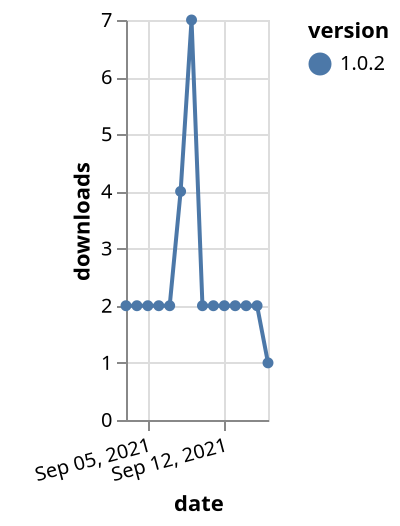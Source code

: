 {"$schema": "https://vega.github.io/schema/vega-lite/v5.json", "description": "A simple bar chart with embedded data.", "data": {"values": [{"date": "2021-09-03", "total": 573, "delta": 2, "version": "1.0.2"}, {"date": "2021-09-04", "total": 575, "delta": 2, "version": "1.0.2"}, {"date": "2021-09-05", "total": 577, "delta": 2, "version": "1.0.2"}, {"date": "2021-09-06", "total": 579, "delta": 2, "version": "1.0.2"}, {"date": "2021-09-07", "total": 581, "delta": 2, "version": "1.0.2"}, {"date": "2021-09-08", "total": 585, "delta": 4, "version": "1.0.2"}, {"date": "2021-09-09", "total": 592, "delta": 7, "version": "1.0.2"}, {"date": "2021-09-10", "total": 594, "delta": 2, "version": "1.0.2"}, {"date": "2021-09-11", "total": 596, "delta": 2, "version": "1.0.2"}, {"date": "2021-09-12", "total": 598, "delta": 2, "version": "1.0.2"}, {"date": "2021-09-13", "total": 600, "delta": 2, "version": "1.0.2"}, {"date": "2021-09-14", "total": 602, "delta": 2, "version": "1.0.2"}, {"date": "2021-09-15", "total": 604, "delta": 2, "version": "1.0.2"}, {"date": "2021-09-16", "total": 605, "delta": 1, "version": "1.0.2"}]}, "width": "container", "mark": {"type": "line", "point": {"filled": true}}, "encoding": {"x": {"field": "date", "type": "temporal", "timeUnit": "yearmonthdate", "title": "date", "axis": {"labelAngle": -15}}, "y": {"field": "delta", "type": "quantitative", "title": "downloads"}, "color": {"field": "version", "type": "nominal"}, "tooltip": {"field": "delta"}}}